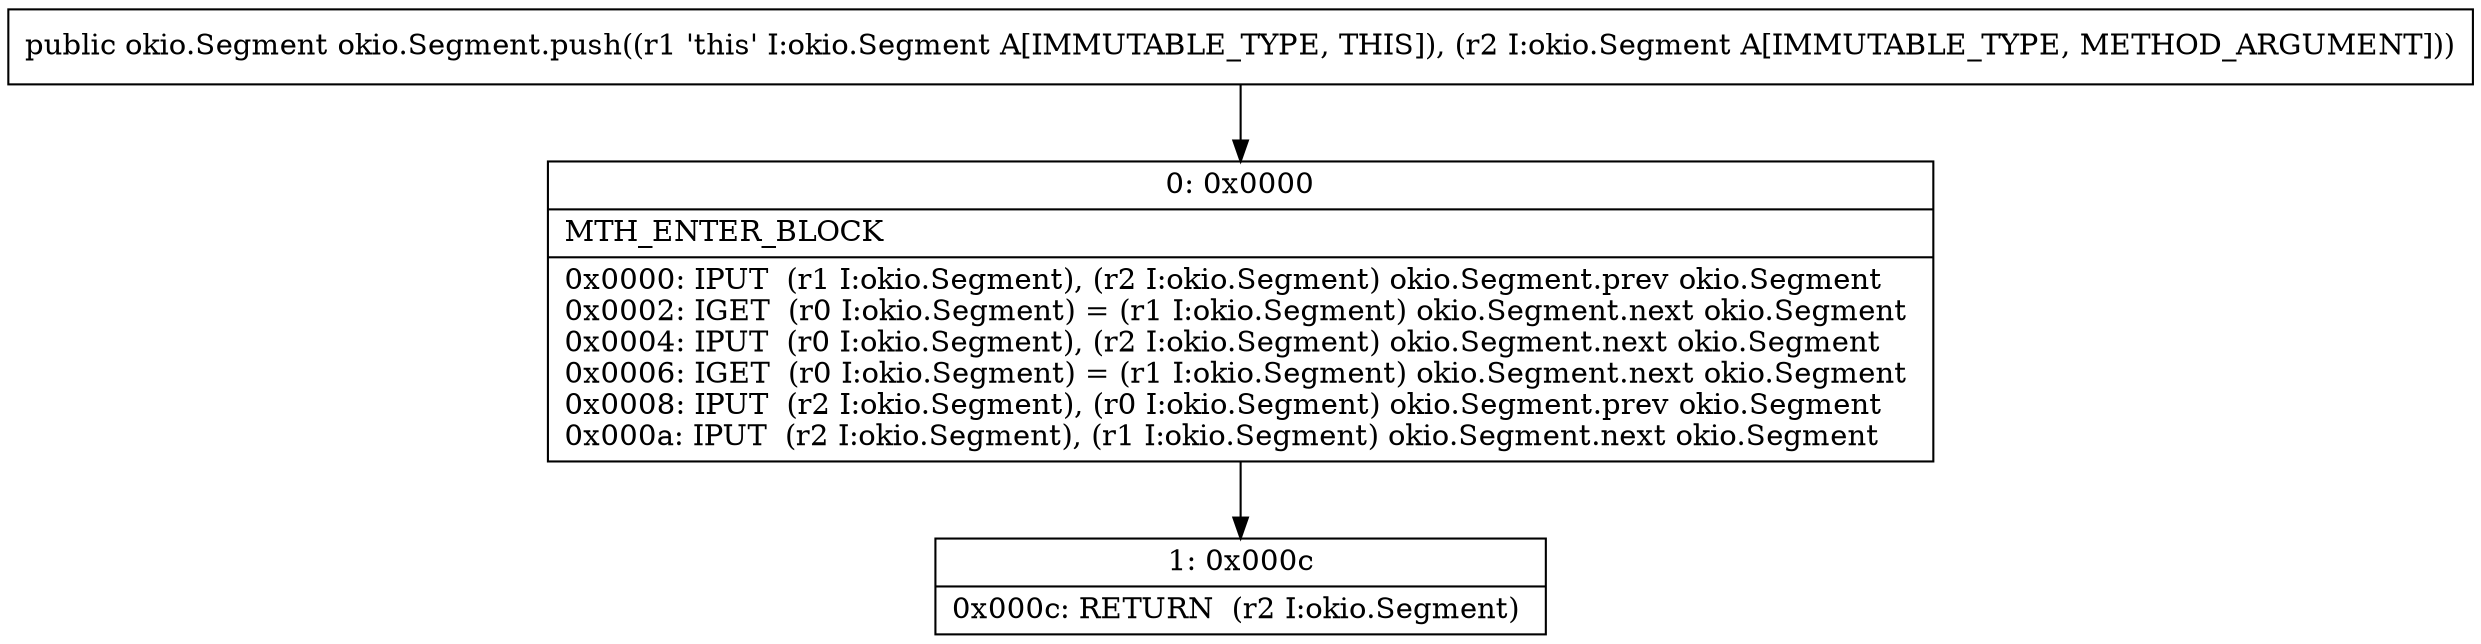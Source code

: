 digraph "CFG forokio.Segment.push(Lokio\/Segment;)Lokio\/Segment;" {
Node_0 [shape=record,label="{0\:\ 0x0000|MTH_ENTER_BLOCK\l|0x0000: IPUT  (r1 I:okio.Segment), (r2 I:okio.Segment) okio.Segment.prev okio.Segment \l0x0002: IGET  (r0 I:okio.Segment) = (r1 I:okio.Segment) okio.Segment.next okio.Segment \l0x0004: IPUT  (r0 I:okio.Segment), (r2 I:okio.Segment) okio.Segment.next okio.Segment \l0x0006: IGET  (r0 I:okio.Segment) = (r1 I:okio.Segment) okio.Segment.next okio.Segment \l0x0008: IPUT  (r2 I:okio.Segment), (r0 I:okio.Segment) okio.Segment.prev okio.Segment \l0x000a: IPUT  (r2 I:okio.Segment), (r1 I:okio.Segment) okio.Segment.next okio.Segment \l}"];
Node_1 [shape=record,label="{1\:\ 0x000c|0x000c: RETURN  (r2 I:okio.Segment) \l}"];
MethodNode[shape=record,label="{public okio.Segment okio.Segment.push((r1 'this' I:okio.Segment A[IMMUTABLE_TYPE, THIS]), (r2 I:okio.Segment A[IMMUTABLE_TYPE, METHOD_ARGUMENT])) }"];
MethodNode -> Node_0;
Node_0 -> Node_1;
}

